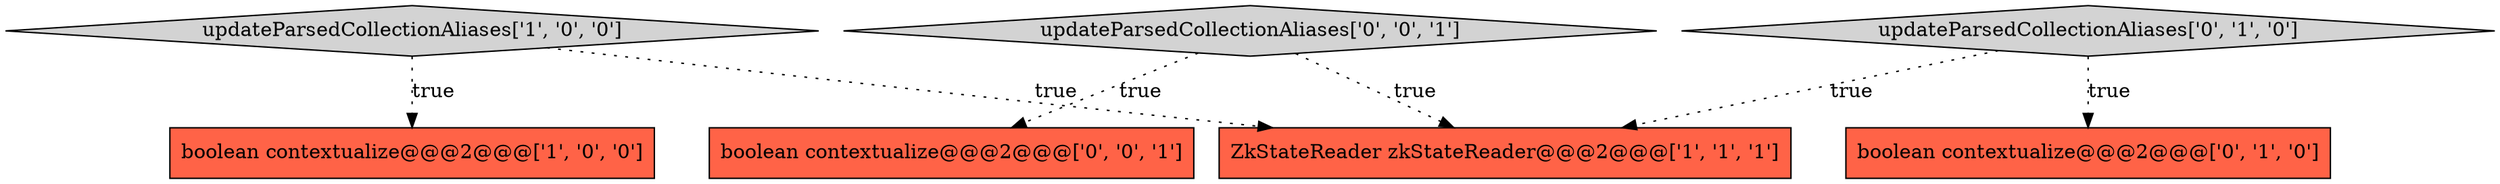 digraph {
1 [style = filled, label = "boolean contextualize@@@2@@@['1', '0', '0']", fillcolor = tomato, shape = box image = "AAA0AAABBB1BBB"];
5 [style = filled, label = "boolean contextualize@@@2@@@['0', '0', '1']", fillcolor = tomato, shape = box image = "AAA0AAABBB3BBB"];
6 [style = filled, label = "updateParsedCollectionAliases['0', '0', '1']", fillcolor = lightgray, shape = diamond image = "AAA0AAABBB3BBB"];
3 [style = filled, label = "boolean contextualize@@@2@@@['0', '1', '0']", fillcolor = tomato, shape = box image = "AAA0AAABBB2BBB"];
0 [style = filled, label = "updateParsedCollectionAliases['1', '0', '0']", fillcolor = lightgray, shape = diamond image = "AAA0AAABBB1BBB"];
4 [style = filled, label = "updateParsedCollectionAliases['0', '1', '0']", fillcolor = lightgray, shape = diamond image = "AAA0AAABBB2BBB"];
2 [style = filled, label = "ZkStateReader zkStateReader@@@2@@@['1', '1', '1']", fillcolor = tomato, shape = box image = "AAA0AAABBB1BBB"];
6->2 [style = dotted, label="true"];
4->3 [style = dotted, label="true"];
0->2 [style = dotted, label="true"];
4->2 [style = dotted, label="true"];
6->5 [style = dotted, label="true"];
0->1 [style = dotted, label="true"];
}
